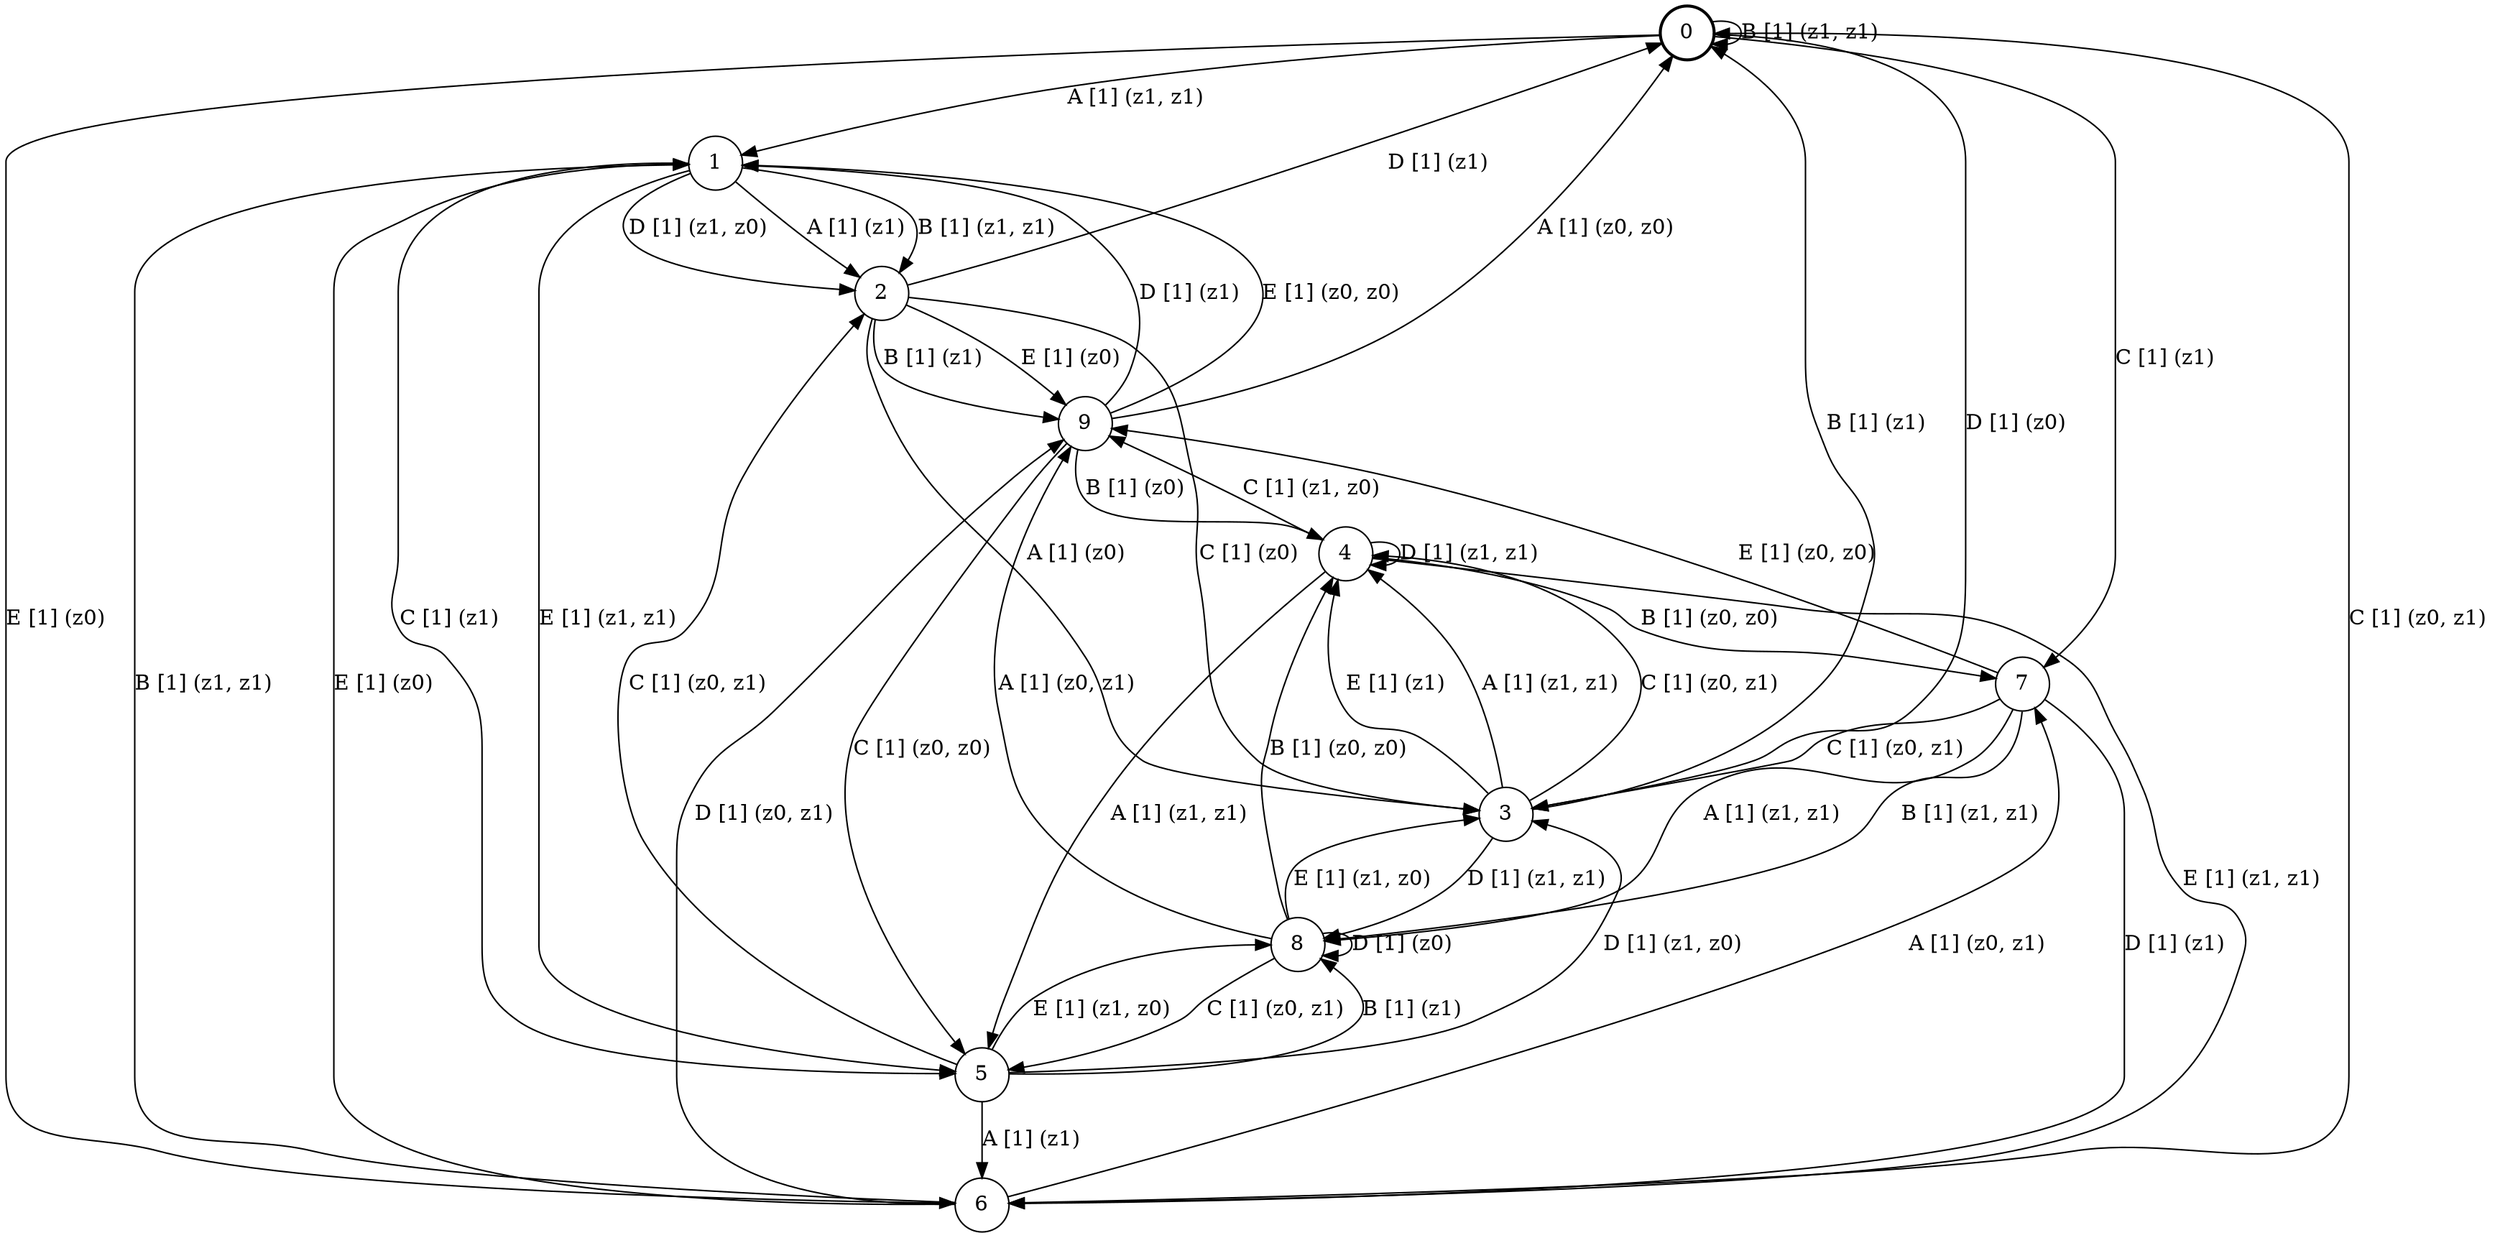 # generated file, don't try to modify
# command: dot -Tpng <filename> > tree.png
digraph Automaton {
    node [shape = circle];
    0 [style = "bold"];
    0 -> 1 [label = "A [1] (z1, z1) "];
    0 -> 0 [label = "B [1] (z1, z1) "];
    0 -> 7 [label = "C [1] (z1) "];
    0 -> 3 [label = "D [1] (z0) "];
    0 -> 6 [label = "E [1] (z0) "];
    1 -> 2 [label = "A [1] (z1) "];
    1 -> 2 [label = "B [1] (z1, z1) "];
    1 -> 5 [label = "C [1] (z1) "];
    1 -> 2 [label = "D [1] (z1, z0) "];
    1 -> 5 [label = "E [1] (z1, z1) "];
    2 -> 3 [label = "A [1] (z0) "];
    2 -> 9 [label = "B [1] (z1) "];
    2 -> 3 [label = "C [1] (z0) "];
    2 -> 0 [label = "D [1] (z1) "];
    2 -> 9 [label = "E [1] (z0) "];
    3 -> 4 [label = "A [1] (z1, z1) "];
    3 -> 0 [label = "B [1] (z1) "];
    3 -> 4 [label = "C [1] (z0, z1) "];
    3 -> 8 [label = "D [1] (z1, z1) "];
    3 -> 4 [label = "E [1] (z1) "];
    4 -> 5 [label = "A [1] (z1, z1) "];
    4 -> 7 [label = "B [1] (z0, z0) "];
    4 -> 9 [label = "C [1] (z1, z0) "];
    4 -> 4 [label = "D [1] (z1, z1) "];
    4 -> 6 [label = "E [1] (z1, z1) "];
    5 -> 6 [label = "A [1] (z1) "];
    5 -> 8 [label = "B [1] (z1) "];
    5 -> 2 [label = "C [1] (z0, z1) "];
    5 -> 3 [label = "D [1] (z1, z0) "];
    5 -> 8 [label = "E [1] (z1, z0) "];
    6 -> 7 [label = "A [1] (z0, z1) "];
    6 -> 1 [label = "B [1] (z1, z1) "];
    6 -> 0 [label = "C [1] (z0, z1) "];
    6 -> 9 [label = "D [1] (z0, z1) "];
    6 -> 1 [label = "E [1] (z0) "];
    7 -> 8 [label = "A [1] (z1, z1) "];
    7 -> 8 [label = "B [1] (z1, z1) "];
    7 -> 3 [label = "C [1] (z0, z1) "];
    7 -> 6 [label = "D [1] (z1) "];
    7 -> 9 [label = "E [1] (z0, z0) "];
    8 -> 9 [label = "A [1] (z0, z1) "];
    8 -> 4 [label = "B [1] (z0, z0) "];
    8 -> 5 [label = "C [1] (z0, z1) "];
    8 -> 8 [label = "D [1] (z0) "];
    8 -> 3 [label = "E [1] (z1, z0) "];
    9 -> 0 [label = "A [1] (z0, z0) "];
    9 -> 4 [label = "B [1] (z0) "];
    9 -> 5 [label = "C [1] (z0, z0) "];
    9 -> 1 [label = "D [1] (z1) "];
    9 -> 1 [label = "E [1] (z0, z0) "];
}
